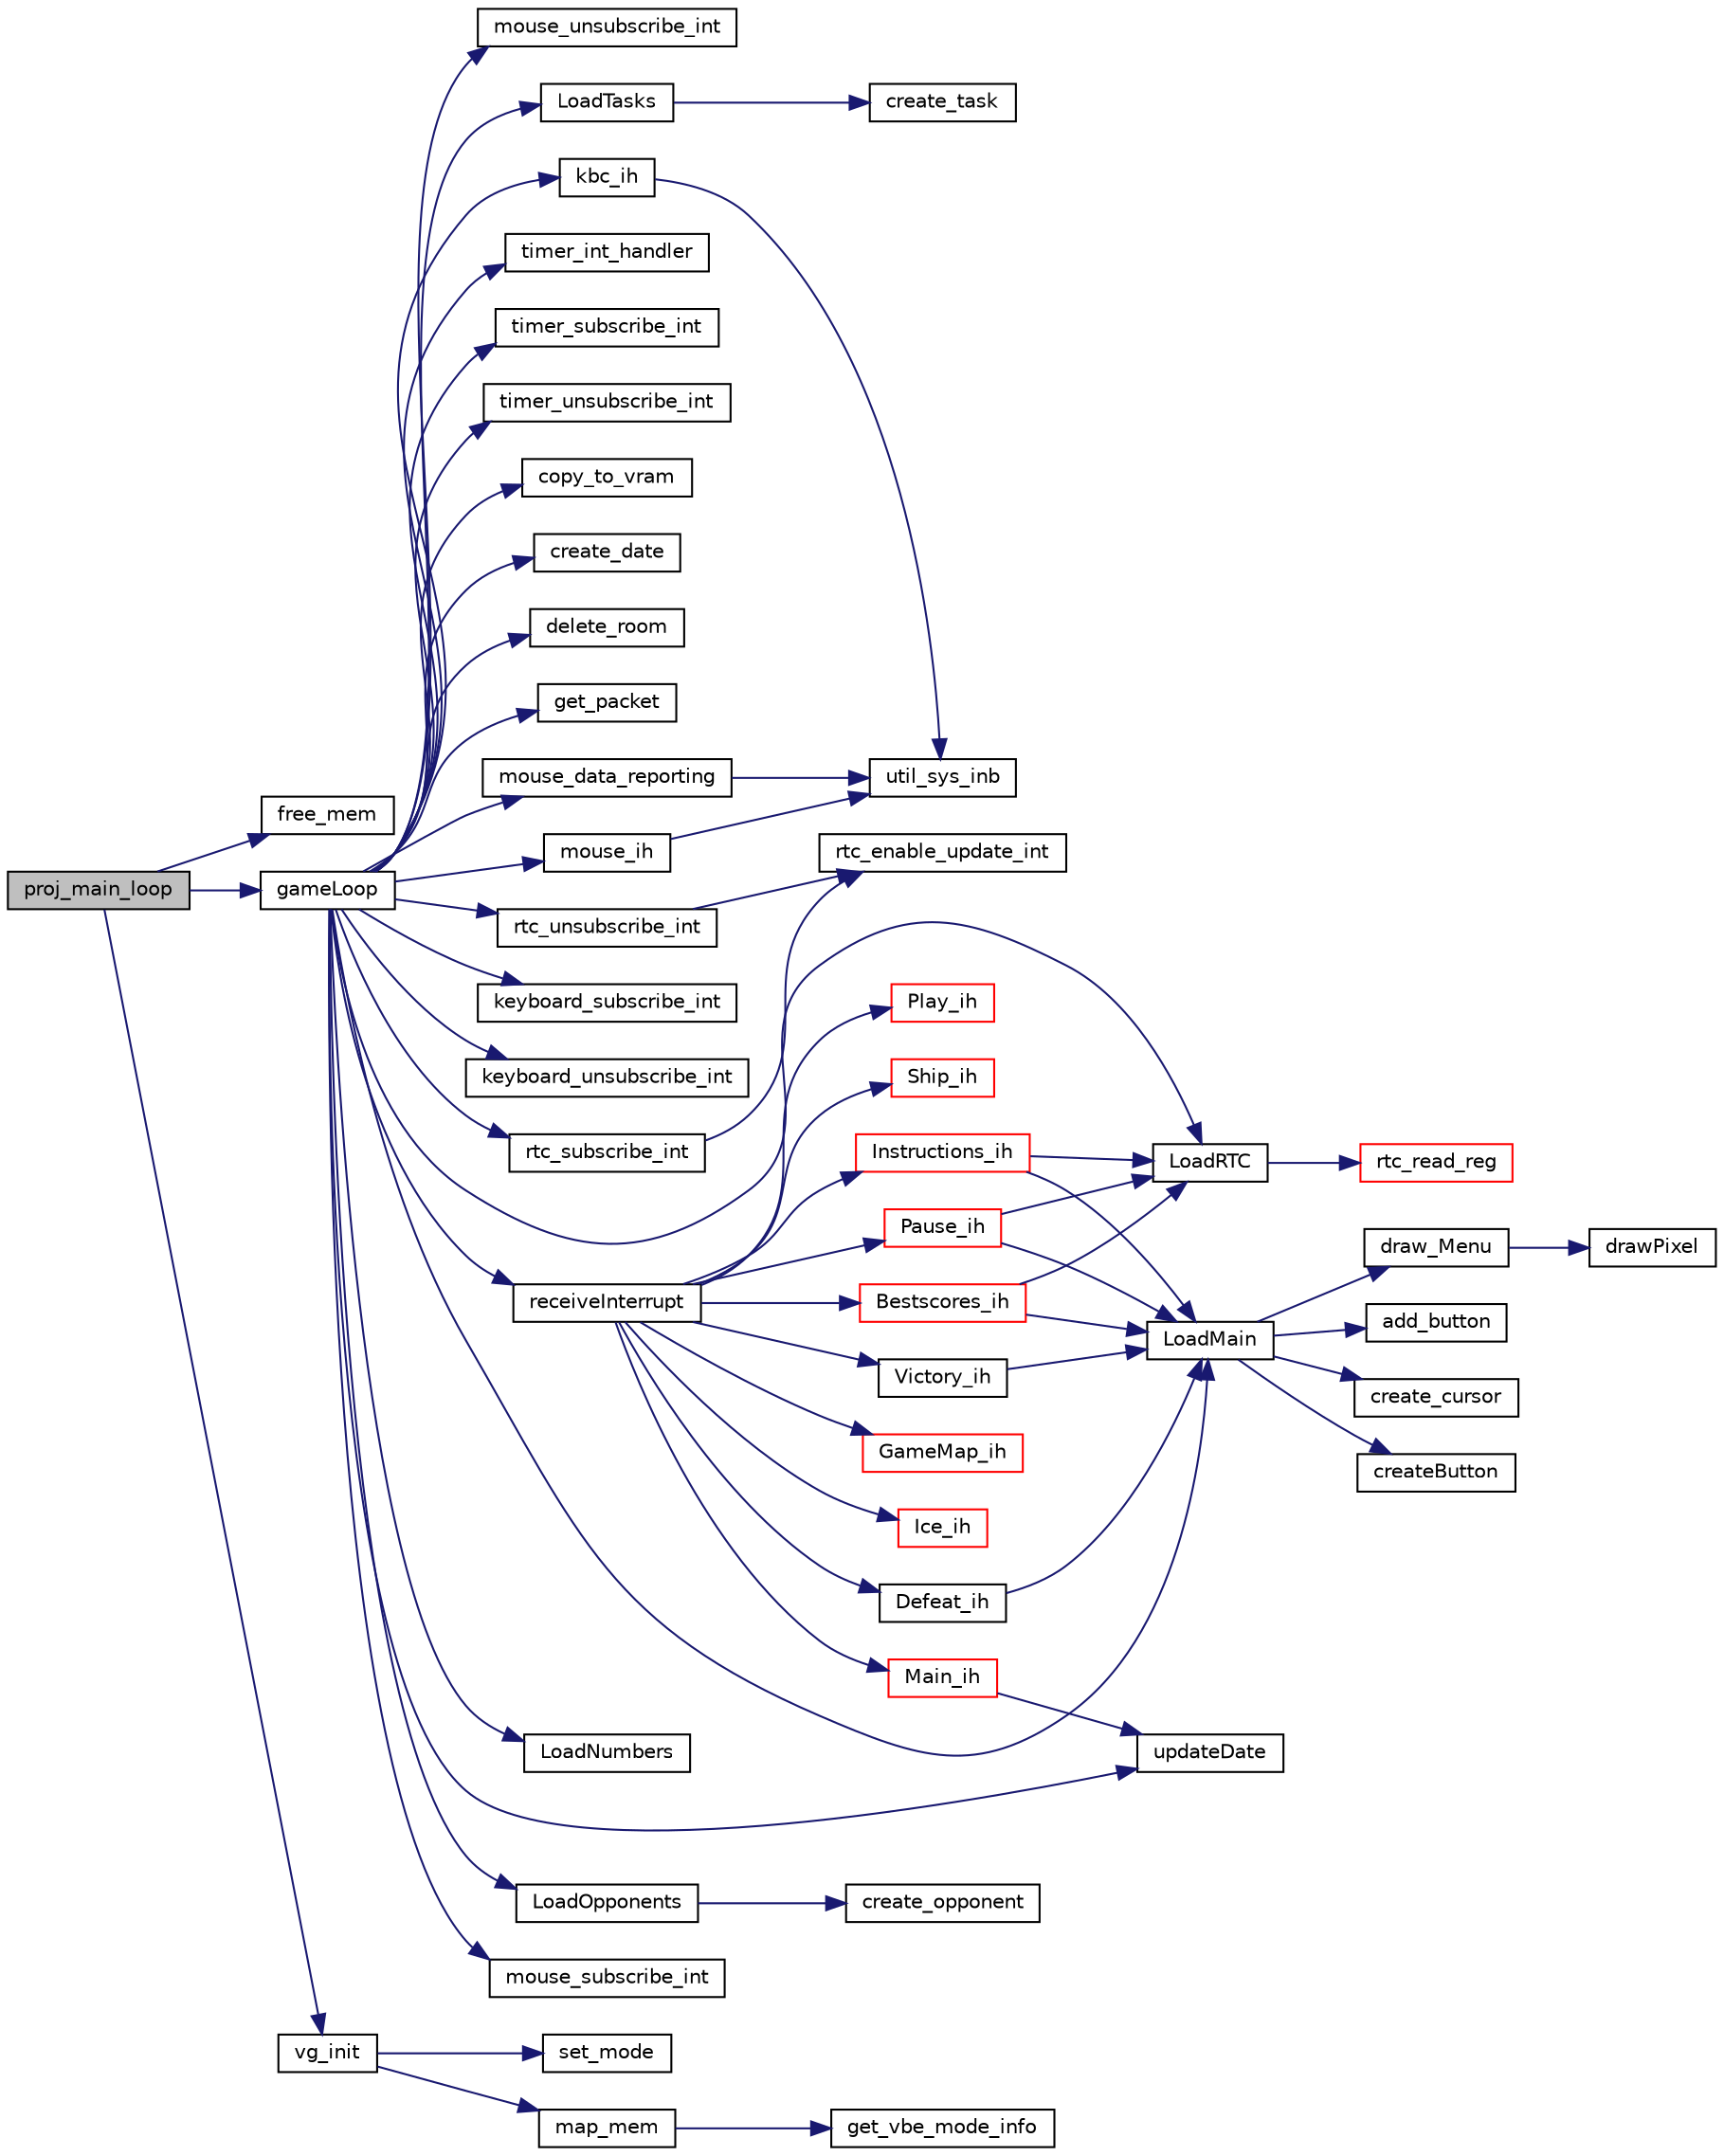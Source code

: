 digraph "proj_main_loop"
{
 // LATEX_PDF_SIZE
  edge [fontname="Helvetica",fontsize="10",labelfontname="Helvetica",labelfontsize="10"];
  node [fontname="Helvetica",fontsize="10",shape=record];
  rankdir="LR";
  Node1 [label="proj_main_loop",height=0.2,width=0.4,color="black", fillcolor="grey75", style="filled", fontcolor="black",tooltip=" "];
  Node1 -> Node2 [color="midnightblue",fontsize="10",style="solid",fontname="Helvetica"];
  Node2 [label="free_mem",height=0.2,width=0.4,color="black", fillcolor="white", style="filled",URL="$_videocard_8c.html#a5b86e611e659eb33da1bf16fa0f0f706",tooltip="frees the memory allocated for the secondary buffer"];
  Node1 -> Node3 [color="midnightblue",fontsize="10",style="solid",fontname="Helvetica"];
  Node3 [label="gameLoop",height=0.2,width=0.4,color="black", fillcolor="white", style="filled",URL="$_game_8c.html#ae3fcb6ab83836a82d8ab58a853667cba",tooltip=" "];
  Node3 -> Node4 [color="midnightblue",fontsize="10",style="solid",fontname="Helvetica"];
  Node4 [label="copy_to_vram",height=0.2,width=0.4,color="black", fillcolor="white", style="filled",URL="$_videocard_8c.html#a5962bd49e868bdc99b946acc0b2df2a1",tooltip="Copies all the pixels from the second buffer to the primary one."];
  Node3 -> Node5 [color="midnightblue",fontsize="10",style="solid",fontname="Helvetica"];
  Node5 [label="create_date",height=0.2,width=0.4,color="black", fillcolor="white", style="filled",URL="$_rtc_8c.html#af97cc9f1ac651d83c3bd52170b76e89a",tooltip=" "];
  Node3 -> Node6 [color="midnightblue",fontsize="10",style="solid",fontname="Helvetica"];
  Node6 [label="delete_room",height=0.2,width=0.4,color="black", fillcolor="white", style="filled",URL="$_rooms_8c.html#a2bd2be0b6d044f022acf6e1aab5b6aae",tooltip=" "];
  Node3 -> Node7 [color="midnightblue",fontsize="10",style="solid",fontname="Helvetica"];
  Node7 [label="get_packet",height=0.2,width=0.4,color="black", fillcolor="white", style="filled",URL="$mouse_8c.html#a6dc85028d5d0611c9dfa840d4386ce3d",tooltip="Builds the mouse packet with information from the mouse."];
  Node3 -> Node8 [color="midnightblue",fontsize="10",style="solid",fontname="Helvetica"];
  Node8 [label="kbc_ih",height=0.2,width=0.4,color="black", fillcolor="white", style="filled",URL="$_key_board_8c.html#aea970a154161a35f6894898a092ed70a",tooltip="Handles keyboard interrupts."];
  Node8 -> Node9 [color="midnightblue",fontsize="10",style="solid",fontname="Helvetica"];
  Node9 [label="util_sys_inb",height=0.2,width=0.4,color="black", fillcolor="white", style="filled",URL="$utils_8c.html#a79a031a8611f5b2d6afa4158e92b0fb4",tooltip="Function able read from registers."];
  Node3 -> Node10 [color="midnightblue",fontsize="10",style="solid",fontname="Helvetica"];
  Node10 [label="keyboard_subscribe_int",height=0.2,width=0.4,color="black", fillcolor="white", style="filled",URL="$_key_board_8c.html#a178b1db0b319dccad2840cc3fd273132",tooltip="Subscribes keyboard interrupts."];
  Node3 -> Node11 [color="midnightblue",fontsize="10",style="solid",fontname="Helvetica"];
  Node11 [label="keyboard_unsubscribe_int",height=0.2,width=0.4,color="black", fillcolor="white", style="filled",URL="$_key_board_8c.html#a32cc4de66854f8a7bd909e7aa8b901ed",tooltip="Unsubscribes keyboard interrupts."];
  Node3 -> Node12 [color="midnightblue",fontsize="10",style="solid",fontname="Helvetica"];
  Node12 [label="LoadMain",height=0.2,width=0.4,color="black", fillcolor="white", style="filled",URL="$_menus_8c.html#ae973fa5491e0fee81d89dc596ee62933",tooltip=" "];
  Node12 -> Node13 [color="midnightblue",fontsize="10",style="solid",fontname="Helvetica"];
  Node13 [label="add_button",height=0.2,width=0.4,color="black", fillcolor="white", style="filled",URL="$_buttons_8c.html#a1a30ae39d684716ecba2f9c5e2fa90c4",tooltip=" "];
  Node12 -> Node14 [color="midnightblue",fontsize="10",style="solid",fontname="Helvetica"];
  Node14 [label="create_cursor",height=0.2,width=0.4,color="black", fillcolor="white", style="filled",URL="$mouse_8c.html#a234572e3817a4f64b8a83a84fcbdb776",tooltip="Create a cursor object."];
  Node12 -> Node15 [color="midnightblue",fontsize="10",style="solid",fontname="Helvetica"];
  Node15 [label="createButton",height=0.2,width=0.4,color="black", fillcolor="white", style="filled",URL="$_buttons_8c.html#a6f7167cea85cc80823166bfe23e6e0c2",tooltip=" "];
  Node12 -> Node16 [color="midnightblue",fontsize="10",style="solid",fontname="Helvetica"];
  Node16 [label="draw_Menu",height=0.2,width=0.4,color="black", fillcolor="white", style="filled",URL="$_menus_8c.html#a85eb4dfebd2e93a5df2eb92041652bc4",tooltip=" "];
  Node16 -> Node17 [color="midnightblue",fontsize="10",style="solid",fontname="Helvetica"];
  Node17 [label="drawPixel",height=0.2,width=0.4,color="black", fillcolor="white", style="filled",URL="$_videocard_8c.html#a6091a4bd04596e6e8e39b7dee1e1b118",tooltip="Draws a certain pixel with a specific colour in the secondary buffer."];
  Node3 -> Node18 [color="midnightblue",fontsize="10",style="solid",fontname="Helvetica"];
  Node18 [label="LoadNumbers",height=0.2,width=0.4,color="black", fillcolor="white", style="filled",URL="$_menus_8c.html#ab67034898e43094fa444bd9358978b4c",tooltip=" "];
  Node3 -> Node19 [color="midnightblue",fontsize="10",style="solid",fontname="Helvetica"];
  Node19 [label="LoadOpponents",height=0.2,width=0.4,color="black", fillcolor="white", style="filled",URL="$_opponents_8c.html#a77b76e85acb761c82bab20e7585ff017",tooltip=" "];
  Node19 -> Node20 [color="midnightblue",fontsize="10",style="solid",fontname="Helvetica"];
  Node20 [label="create_opponent",height=0.2,width=0.4,color="black", fillcolor="white", style="filled",URL="$_opponents_8c.html#aeabda63f074d5dd83987eb55fb3e4fb1",tooltip=" "];
  Node3 -> Node21 [color="midnightblue",fontsize="10",style="solid",fontname="Helvetica"];
  Node21 [label="LoadRTC",height=0.2,width=0.4,color="black", fillcolor="white", style="filled",URL="$_rtc_8c.html#aaa4808c1358ca9bffac5eca0e68a9a68",tooltip=" "];
  Node21 -> Node22 [color="midnightblue",fontsize="10",style="solid",fontname="Helvetica"];
  Node22 [label="rtc_read_reg",height=0.2,width=0.4,color="red", fillcolor="white", style="filled",URL="$_rtc_8c.html#a5852df494f99fa6bacb2a95ac37528ca",tooltip=" "];
  Node3 -> Node24 [color="midnightblue",fontsize="10",style="solid",fontname="Helvetica"];
  Node24 [label="LoadTasks",height=0.2,width=0.4,color="black", fillcolor="white", style="filled",URL="$_tasks_8c.html#a170a6728930a224bbd70affb7733e6b3",tooltip=" "];
  Node24 -> Node25 [color="midnightblue",fontsize="10",style="solid",fontname="Helvetica"];
  Node25 [label="create_task",height=0.2,width=0.4,color="black", fillcolor="white", style="filled",URL="$_tasks_8c.html#af450d3fb297aa88a976268853f3a900e",tooltip=" "];
  Node3 -> Node26 [color="midnightblue",fontsize="10",style="solid",fontname="Helvetica"];
  Node26 [label="mouse_data_reporting",height=0.2,width=0.4,color="black", fillcolor="white", style="filled",URL="$mouse_8c.html#a541100d5ec8100f2dfa8fd9435dad1dc",tooltip="Enables or disables stream mode data reporting, by sending the respective cmd to the mouse."];
  Node26 -> Node9 [color="midnightblue",fontsize="10",style="solid",fontname="Helvetica"];
  Node3 -> Node27 [color="midnightblue",fontsize="10",style="solid",fontname="Helvetica"];
  Node27 [label="mouse_ih",height=0.2,width=0.4,color="black", fillcolor="white", style="filled",URL="$mouse_8c.html#a210374b50462acdedab00df64d5cea3c",tooltip="Handles mouse interrupts."];
  Node27 -> Node9 [color="midnightblue",fontsize="10",style="solid",fontname="Helvetica"];
  Node3 -> Node28 [color="midnightblue",fontsize="10",style="solid",fontname="Helvetica"];
  Node28 [label="mouse_subscribe_int",height=0.2,width=0.4,color="black", fillcolor="white", style="filled",URL="$mouse_8c.html#af911ba818e23f8bd02977a567d1bbbd5",tooltip="Subscribes mouse interrupts."];
  Node3 -> Node29 [color="midnightblue",fontsize="10",style="solid",fontname="Helvetica"];
  Node29 [label="mouse_unsubscribe_int",height=0.2,width=0.4,color="black", fillcolor="white", style="filled",URL="$mouse_8c.html#a3ecf823d80520009ae5e0d76ae40a3c3",tooltip="Unsubscribes mouse interrupts."];
  Node3 -> Node30 [color="midnightblue",fontsize="10",style="solid",fontname="Helvetica"];
  Node30 [label="receiveInterrupt",height=0.2,width=0.4,color="black", fillcolor="white", style="filled",URL="$_game_8c.html#a2bc13b25628ee7b60fb6d5c72da10d39",tooltip=" "];
  Node30 -> Node31 [color="midnightblue",fontsize="10",style="solid",fontname="Helvetica"];
  Node31 [label="Bestscores_ih",height=0.2,width=0.4,color="red", fillcolor="white", style="filled",URL="$_menus_8c.html#ab6dc6a05d4e412a14a2c419d4118ccfe",tooltip=" "];
  Node31 -> Node12 [color="midnightblue",fontsize="10",style="solid",fontname="Helvetica"];
  Node31 -> Node21 [color="midnightblue",fontsize="10",style="solid",fontname="Helvetica"];
  Node30 -> Node33 [color="midnightblue",fontsize="10",style="solid",fontname="Helvetica"];
  Node33 [label="Defeat_ih",height=0.2,width=0.4,color="black", fillcolor="white", style="filled",URL="$_menus_8c.html#abc71382567d46bbabe7740babd08ac81",tooltip=" "];
  Node33 -> Node12 [color="midnightblue",fontsize="10",style="solid",fontname="Helvetica"];
  Node30 -> Node34 [color="midnightblue",fontsize="10",style="solid",fontname="Helvetica"];
  Node34 [label="GameMap_ih",height=0.2,width=0.4,color="red", fillcolor="white", style="filled",URL="$_menus_8c.html#ad1f6bce2532f99468270f5c296fada98",tooltip=" "];
  Node30 -> Node46 [color="midnightblue",fontsize="10",style="solid",fontname="Helvetica"];
  Node46 [label="Ice_ih",height=0.2,width=0.4,color="red", fillcolor="white", style="filled",URL="$_menus_8c.html#a2c868904f0707add63b5b8dad5a0fb70",tooltip=" "];
  Node30 -> Node53 [color="midnightblue",fontsize="10",style="solid",fontname="Helvetica"];
  Node53 [label="Instructions_ih",height=0.2,width=0.4,color="red", fillcolor="white", style="filled",URL="$_menus_8c.html#a3db5e984387c8f6cc7dedd2d02e138c5",tooltip=" "];
  Node53 -> Node12 [color="midnightblue",fontsize="10",style="solid",fontname="Helvetica"];
  Node53 -> Node21 [color="midnightblue",fontsize="10",style="solid",fontname="Helvetica"];
  Node30 -> Node54 [color="midnightblue",fontsize="10",style="solid",fontname="Helvetica"];
  Node54 [label="Main_ih",height=0.2,width=0.4,color="red", fillcolor="white", style="filled",URL="$_menus_8c.html#a3592ff08968cbb8da75d5867a18fd867",tooltip=" "];
  Node54 -> Node67 [color="midnightblue",fontsize="10",style="solid",fontname="Helvetica"];
  Node67 [label="updateDate",height=0.2,width=0.4,color="black", fillcolor="white", style="filled",URL="$_rtc_8c.html#a886f0bece1ad0cf1cbec6ad01ffca682",tooltip=" "];
  Node30 -> Node68 [color="midnightblue",fontsize="10",style="solid",fontname="Helvetica"];
  Node68 [label="Pause_ih",height=0.2,width=0.4,color="red", fillcolor="white", style="filled",URL="$_menus_8c.html#aa7f24b953299929df44e12a52d9207dc",tooltip=" "];
  Node68 -> Node12 [color="midnightblue",fontsize="10",style="solid",fontname="Helvetica"];
  Node68 -> Node21 [color="midnightblue",fontsize="10",style="solid",fontname="Helvetica"];
  Node30 -> Node71 [color="midnightblue",fontsize="10",style="solid",fontname="Helvetica"];
  Node71 [label="Play_ih",height=0.2,width=0.4,color="red", fillcolor="white", style="filled",URL="$_game_8c.html#a5e37d0a40a8d0e1d72ebe9e838178e76",tooltip=" "];
  Node30 -> Node103 [color="midnightblue",fontsize="10",style="solid",fontname="Helvetica"];
  Node103 [label="Ship_ih",height=0.2,width=0.4,color="red", fillcolor="white", style="filled",URL="$_menus_8c.html#a75e8944d5ec282e8efbbaec5b8c46fb1",tooltip=" "];
  Node30 -> Node105 [color="midnightblue",fontsize="10",style="solid",fontname="Helvetica"];
  Node105 [label="Victory_ih",height=0.2,width=0.4,color="black", fillcolor="white", style="filled",URL="$_menus_8c.html#acff6a858f1f25da9f7a7e0186c95f950",tooltip=" "];
  Node105 -> Node12 [color="midnightblue",fontsize="10",style="solid",fontname="Helvetica"];
  Node3 -> Node106 [color="midnightblue",fontsize="10",style="solid",fontname="Helvetica"];
  Node106 [label="rtc_subscribe_int",height=0.2,width=0.4,color="black", fillcolor="white", style="filled",URL="$_rtc_8c.html#a4c407bd8aa03827b0f868962cf00dbd6",tooltip=" "];
  Node106 -> Node107 [color="midnightblue",fontsize="10",style="solid",fontname="Helvetica"];
  Node107 [label="rtc_enable_update_int",height=0.2,width=0.4,color="black", fillcolor="white", style="filled",URL="$_rtc_8c.html#a7ed44750b29afb14ab738e731b134181",tooltip=" "];
  Node3 -> Node108 [color="midnightblue",fontsize="10",style="solid",fontname="Helvetica"];
  Node108 [label="rtc_unsubscribe_int",height=0.2,width=0.4,color="black", fillcolor="white", style="filled",URL="$_rtc_8c.html#a9d4850bb2a488644672d43287f160622",tooltip=" "];
  Node108 -> Node107 [color="midnightblue",fontsize="10",style="solid",fontname="Helvetica"];
  Node3 -> Node109 [color="midnightblue",fontsize="10",style="solid",fontname="Helvetica"];
  Node109 [label="timer_int_handler",height=0.2,width=0.4,color="black", fillcolor="white", style="filled",URL="$timer_8c.html#a91a2072306c68353712a6b771287dc2c",tooltip=" "];
  Node3 -> Node110 [color="midnightblue",fontsize="10",style="solid",fontname="Helvetica"];
  Node110 [label="timer_subscribe_int",height=0.2,width=0.4,color="black", fillcolor="white", style="filled",URL="$timer_8c.html#ac57a7e1140a7e00ad95ac5488d2a671b",tooltip=" "];
  Node3 -> Node111 [color="midnightblue",fontsize="10",style="solid",fontname="Helvetica"];
  Node111 [label="timer_unsubscribe_int",height=0.2,width=0.4,color="black", fillcolor="white", style="filled",URL="$timer_8c.html#afabd21de449be154dd65d5fdb2d8045d",tooltip=" "];
  Node3 -> Node67 [color="midnightblue",fontsize="10",style="solid",fontname="Helvetica"];
  Node1 -> Node112 [color="midnightblue",fontsize="10",style="solid",fontname="Helvetica"];
  Node112 [label="vg_init",height=0.2,width=0.4,color="black", fillcolor="white", style="filled",URL="$_videocard_8c.html#aa6c1ff5024cd4d15e476bce487584daa",tooltip="Inicializes the videocard memory and changes it's mode."];
  Node112 -> Node113 [color="midnightblue",fontsize="10",style="solid",fontname="Helvetica"];
  Node113 [label="map_mem",height=0.2,width=0.4,color="black", fillcolor="white", style="filled",URL="$_videocard_8c.html#a7ec354c48e5e189600a432981cc2e525",tooltip="Allocates memory for the primary and secondary buffer."];
  Node113 -> Node114 [color="midnightblue",fontsize="10",style="solid",fontname="Helvetica"];
  Node114 [label="get_vbe_mode_info",height=0.2,width=0.4,color="black", fillcolor="white", style="filled",URL="$_videocard_8c.html#a54b128407fee04f1172990f0f39532b1",tooltip="Get the vbe mode information."];
  Node112 -> Node115 [color="midnightblue",fontsize="10",style="solid",fontname="Helvetica"];
  Node115 [label="set_mode",height=0.2,width=0.4,color="black", fillcolor="white", style="filled",URL="$_videocard_8c.html#ada3e20ea63a4f7e572c329f56f8dda44",tooltip="Changes the videocard mode to the one specified in the paramter."];
}
